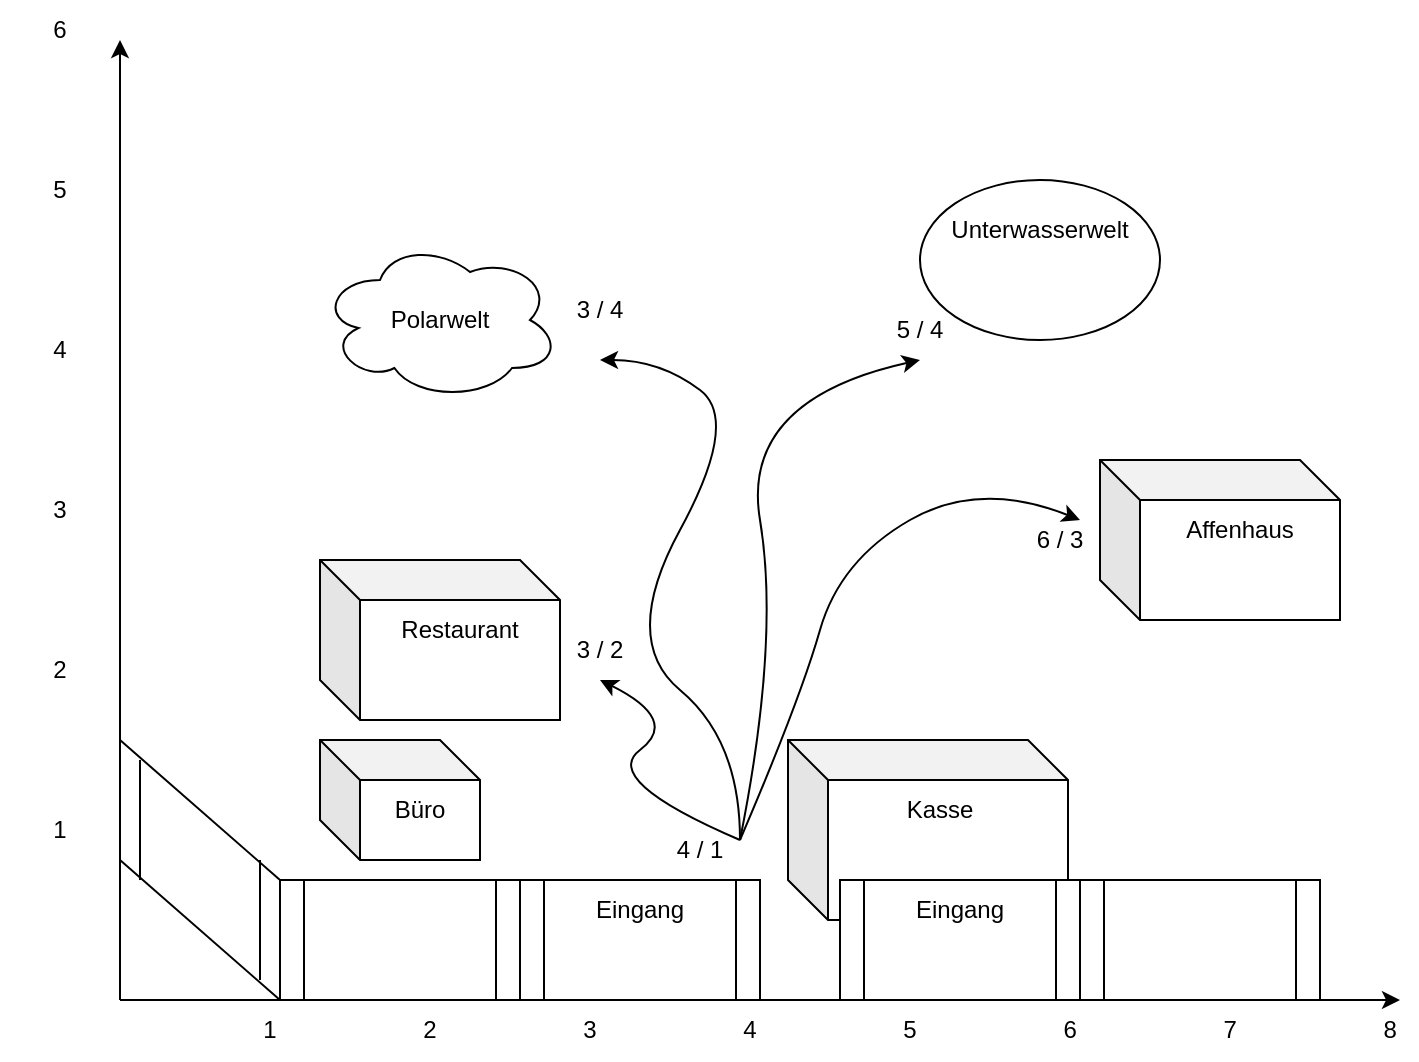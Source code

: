 <mxfile version="22.1.17" type="device">
  <diagram id="ijzCBybh7wAbbYeDk4NV" name="Seite-1">
    <mxGraphModel dx="1290" dy="1734" grid="1" gridSize="10" guides="1" tooltips="1" connect="1" arrows="1" fold="1" page="1" pageScale="1" pageWidth="827" pageHeight="1169" math="0" shadow="0">
      <root>
        <mxCell id="0" />
        <mxCell id="1" parent="0" />
        <mxCell id="izRF5nWKzePCxABsb8W9-1" value="" style="endArrow=classic;html=1;rounded=0;" parent="1" edge="1">
          <mxGeometry width="50" height="50" relative="1" as="geometry">
            <mxPoint x="80" y="440" as="sourcePoint" />
            <mxPoint x="720" y="440" as="targetPoint" />
          </mxGeometry>
        </mxCell>
        <mxCell id="izRF5nWKzePCxABsb8W9-3" value="1&lt;span style=&quot;white-space: pre;&quot;&gt;&#x9;&lt;/span&gt;&lt;span style=&quot;white-space: pre;&quot;&gt;&#x9;&lt;/span&gt;&lt;span style=&quot;white-space: pre;&quot;&gt;&#x9;&lt;/span&gt;2&lt;span style=&quot;white-space: pre;&quot;&gt;&#x9;&lt;/span&gt;&lt;span style=&quot;white-space: pre;&quot;&gt;&#x9;&lt;/span&gt;&lt;span style=&quot;white-space: pre;&quot;&gt;&#x9;&lt;/span&gt;3&lt;span style=&quot;white-space: pre;&quot;&gt;&#x9;&lt;/span&gt;&lt;span style=&quot;white-space: pre;&quot;&gt;&#x9;&lt;/span&gt;&lt;span style=&quot;white-space: pre;&quot;&gt;&#x9;&lt;/span&gt;4&lt;span style=&quot;white-space: pre;&quot;&gt;&#x9;&lt;/span&gt;&lt;span style=&quot;white-space: pre;&quot;&gt;&#x9;&lt;/span&gt;&lt;span style=&quot;white-space: pre;&quot;&gt;&#x9;&lt;/span&gt;5&lt;span style=&quot;white-space: pre;&quot;&gt;&#x9;&lt;/span&gt;&lt;span style=&quot;white-space: pre;&quot;&gt;&#x9;&lt;/span&gt;&lt;span style=&quot;white-space: pre;&quot;&gt;&#x9;&lt;/span&gt;6&lt;span style=&quot;white-space: pre;&quot;&gt;&#x9;&lt;/span&gt;&lt;span style=&quot;white-space: pre;&quot;&gt;&#x9;&lt;/span&gt;&lt;span style=&quot;white-space: pre;&quot;&gt;&#x9;&lt;/span&gt;7&lt;span style=&quot;white-space: pre;&quot;&gt;&#x9;&lt;/span&gt;&lt;span style=&quot;white-space: pre;&quot;&gt;&#x9;&lt;/span&gt;&lt;span style=&quot;white-space: pre;&quot;&gt;&#x9;&lt;/span&gt;8" style="text;html=1;strokeColor=none;fillColor=none;align=center;verticalAlign=middle;whiteSpace=wrap;rounded=0;" parent="1" vertex="1">
          <mxGeometry x="290" y="440" width="290" height="30" as="geometry" />
        </mxCell>
        <mxCell id="izRF5nWKzePCxABsb8W9-4" value="" style="endArrow=classic;html=1;rounded=0;" parent="1" edge="1">
          <mxGeometry width="50" height="50" relative="1" as="geometry">
            <mxPoint x="80" y="440" as="sourcePoint" />
            <mxPoint x="80" y="-40" as="targetPoint" />
          </mxGeometry>
        </mxCell>
        <mxCell id="izRF5nWKzePCxABsb8W9-6" value="1" style="text;html=1;strokeColor=none;fillColor=none;align=center;verticalAlign=middle;whiteSpace=wrap;rounded=0;" parent="1" vertex="1">
          <mxGeometry x="20" y="340" width="60" height="30" as="geometry" />
        </mxCell>
        <mxCell id="izRF5nWKzePCxABsb8W9-7" value="2" style="text;html=1;strokeColor=none;fillColor=none;align=center;verticalAlign=middle;whiteSpace=wrap;rounded=0;" parent="1" vertex="1">
          <mxGeometry x="20" y="260" width="60" height="30" as="geometry" />
        </mxCell>
        <mxCell id="izRF5nWKzePCxABsb8W9-8" value="3" style="text;html=1;strokeColor=none;fillColor=none;align=center;verticalAlign=middle;whiteSpace=wrap;rounded=0;" parent="1" vertex="1">
          <mxGeometry x="20" y="180" width="60" height="30" as="geometry" />
        </mxCell>
        <mxCell id="izRF5nWKzePCxABsb8W9-9" value="4" style="text;html=1;strokeColor=none;fillColor=none;align=center;verticalAlign=middle;whiteSpace=wrap;rounded=0;" parent="1" vertex="1">
          <mxGeometry x="20" y="100" width="60" height="30" as="geometry" />
        </mxCell>
        <mxCell id="izRF5nWKzePCxABsb8W9-10" value="5" style="text;html=1;strokeColor=none;fillColor=none;align=center;verticalAlign=middle;whiteSpace=wrap;rounded=0;" parent="1" vertex="1">
          <mxGeometry x="20" y="20" width="60" height="30" as="geometry" />
        </mxCell>
        <mxCell id="izRF5nWKzePCxABsb8W9-11" value="6" style="text;html=1;strokeColor=none;fillColor=none;align=center;verticalAlign=middle;whiteSpace=wrap;rounded=0;" parent="1" vertex="1">
          <mxGeometry x="20" y="-60" width="60" height="30" as="geometry" />
        </mxCell>
        <mxCell id="izRF5nWKzePCxABsb8W9-12" value="" style="shape=cube;whiteSpace=wrap;html=1;boundedLbl=1;backgroundOutline=1;darkOpacity=0.05;darkOpacity2=0.1;" parent="1" vertex="1">
          <mxGeometry x="414" y="310" width="140" height="90" as="geometry" />
        </mxCell>
        <mxCell id="izRF5nWKzePCxABsb8W9-14" value="" style="shape=process;whiteSpace=wrap;html=1;backgroundOutline=1;" parent="1" vertex="1">
          <mxGeometry x="280" y="380" width="120" height="60" as="geometry" />
        </mxCell>
        <mxCell id="izRF5nWKzePCxABsb8W9-15" value="Eingang" style="text;html=1;strokeColor=none;fillColor=none;align=center;verticalAlign=middle;whiteSpace=wrap;rounded=0;" parent="1" vertex="1">
          <mxGeometry x="310" y="380" width="60" height="30" as="geometry" />
        </mxCell>
        <mxCell id="izRF5nWKzePCxABsb8W9-20" value="" style="shape=process;whiteSpace=wrap;html=1;backgroundOutline=1;" parent="1" vertex="1">
          <mxGeometry x="440" y="380" width="120" height="60" as="geometry" />
        </mxCell>
        <mxCell id="izRF5nWKzePCxABsb8W9-21" value="Eingang" style="text;html=1;strokeColor=none;fillColor=none;align=center;verticalAlign=middle;whiteSpace=wrap;rounded=0;" parent="1" vertex="1">
          <mxGeometry x="470" y="380" width="60" height="30" as="geometry" />
        </mxCell>
        <mxCell id="izRF5nWKzePCxABsb8W9-22" value="Kasse" style="text;html=1;strokeColor=none;fillColor=none;align=center;verticalAlign=middle;whiteSpace=wrap;rounded=0;" parent="1" vertex="1">
          <mxGeometry x="460" y="330" width="60" height="30" as="geometry" />
        </mxCell>
        <mxCell id="izRF5nWKzePCxABsb8W9-23" value="" style="shape=cube;whiteSpace=wrap;html=1;boundedLbl=1;backgroundOutline=1;darkOpacity=0.05;darkOpacity2=0.1;" parent="1" vertex="1">
          <mxGeometry x="570" y="170" width="120" height="80" as="geometry" />
        </mxCell>
        <mxCell id="izRF5nWKzePCxABsb8W9-24" value="Affenhaus" style="text;html=1;strokeColor=none;fillColor=none;align=center;verticalAlign=middle;whiteSpace=wrap;rounded=0;" parent="1" vertex="1">
          <mxGeometry x="610" y="190" width="60" height="30" as="geometry" />
        </mxCell>
        <mxCell id="izRF5nWKzePCxABsb8W9-25" value="" style="ellipse;whiteSpace=wrap;html=1;" parent="1" vertex="1">
          <mxGeometry x="480" y="30" width="120" height="80" as="geometry" />
        </mxCell>
        <mxCell id="izRF5nWKzePCxABsb8W9-26" value="Unterwasserwelt" style="text;html=1;strokeColor=none;fillColor=none;align=center;verticalAlign=middle;whiteSpace=wrap;rounded=0;" parent="1" vertex="1">
          <mxGeometry x="510" y="40" width="60" height="30" as="geometry" />
        </mxCell>
        <mxCell id="izRF5nWKzePCxABsb8W9-27" value="Polarwelt" style="ellipse;shape=cloud;whiteSpace=wrap;html=1;" parent="1" vertex="1">
          <mxGeometry x="180" y="60" width="120" height="80" as="geometry" />
        </mxCell>
        <mxCell id="izRF5nWKzePCxABsb8W9-28" value="" style="curved=1;endArrow=classic;html=1;rounded=0;" parent="1" edge="1">
          <mxGeometry width="50" height="50" relative="1" as="geometry">
            <mxPoint x="390" y="360" as="sourcePoint" />
            <mxPoint x="560" y="200" as="targetPoint" />
            <Array as="points">
              <mxPoint x="420" y="290" />
              <mxPoint x="440" y="220" />
              <mxPoint x="510" y="180" />
            </Array>
          </mxGeometry>
        </mxCell>
        <mxCell id="izRF5nWKzePCxABsb8W9-29" value="" style="curved=1;endArrow=classic;html=1;rounded=0;" parent="1" edge="1">
          <mxGeometry width="50" height="50" relative="1" as="geometry">
            <mxPoint x="390" y="360" as="sourcePoint" />
            <mxPoint x="320" y="120" as="targetPoint" />
            <Array as="points">
              <mxPoint x="390" y="310" />
              <mxPoint x="330" y="260" />
              <mxPoint x="390" y="150" />
              <mxPoint x="350" y="120" />
            </Array>
          </mxGeometry>
        </mxCell>
        <mxCell id="izRF5nWKzePCxABsb8W9-30" value="" style="curved=1;endArrow=classic;html=1;rounded=0;" parent="1" edge="1">
          <mxGeometry width="50" height="50" relative="1" as="geometry">
            <mxPoint x="390" y="360" as="sourcePoint" />
            <mxPoint x="480" y="120" as="targetPoint" />
            <Array as="points">
              <mxPoint x="410" y="260" />
              <mxPoint x="390" y="140" />
            </Array>
          </mxGeometry>
        </mxCell>
        <mxCell id="C1rJMqkZUs_s5uvwklkA-1" value="" style="shape=cube;whiteSpace=wrap;html=1;boundedLbl=1;backgroundOutline=1;darkOpacity=0.05;darkOpacity2=0.1;" vertex="1" parent="1">
          <mxGeometry x="180" y="310" width="80" height="60" as="geometry" />
        </mxCell>
        <mxCell id="C1rJMqkZUs_s5uvwklkA-2" value="" style="shape=process;whiteSpace=wrap;html=1;backgroundOutline=1;" vertex="1" parent="1">
          <mxGeometry x="160" y="380" width="120" height="60" as="geometry" />
        </mxCell>
        <mxCell id="C1rJMqkZUs_s5uvwklkA-3" value="" style="endArrow=none;html=1;rounded=0;exitX=0;exitY=1;exitDx=0;exitDy=0;entryX=1;entryY=1;entryDx=0;entryDy=0;" edge="1" parent="1" source="C1rJMqkZUs_s5uvwklkA-2" target="izRF5nWKzePCxABsb8W9-6">
          <mxGeometry width="50" height="50" relative="1" as="geometry">
            <mxPoint x="390" y="200" as="sourcePoint" />
            <mxPoint x="80" y="380" as="targetPoint" />
          </mxGeometry>
        </mxCell>
        <mxCell id="C1rJMqkZUs_s5uvwklkA-4" value="" style="endArrow=none;html=1;rounded=0;exitX=0;exitY=0;exitDx=0;exitDy=0;" edge="1" parent="1" source="C1rJMqkZUs_s5uvwklkA-2">
          <mxGeometry width="50" height="50" relative="1" as="geometry">
            <mxPoint x="390" y="200" as="sourcePoint" />
            <mxPoint x="80" y="310" as="targetPoint" />
          </mxGeometry>
        </mxCell>
        <mxCell id="C1rJMqkZUs_s5uvwklkA-5" value="" style="endArrow=none;html=1;rounded=0;" edge="1" parent="1">
          <mxGeometry width="50" height="50" relative="1" as="geometry">
            <mxPoint x="150" y="430" as="sourcePoint" />
            <mxPoint x="150" y="370" as="targetPoint" />
          </mxGeometry>
        </mxCell>
        <mxCell id="C1rJMqkZUs_s5uvwklkA-6" value="" style="endArrow=none;html=1;rounded=0;" edge="1" parent="1">
          <mxGeometry width="50" height="50" relative="1" as="geometry">
            <mxPoint x="90" y="380" as="sourcePoint" />
            <mxPoint x="90" y="320" as="targetPoint" />
          </mxGeometry>
        </mxCell>
        <mxCell id="C1rJMqkZUs_s5uvwklkA-7" value="Büro" style="text;html=1;strokeColor=none;fillColor=none;align=center;verticalAlign=middle;whiteSpace=wrap;rounded=0;" vertex="1" parent="1">
          <mxGeometry x="200" y="330" width="60" height="30" as="geometry" />
        </mxCell>
        <mxCell id="C1rJMqkZUs_s5uvwklkA-8" value="" style="shape=cube;whiteSpace=wrap;html=1;boundedLbl=1;backgroundOutline=1;darkOpacity=0.05;darkOpacity2=0.1;" vertex="1" parent="1">
          <mxGeometry x="180" y="220" width="120" height="80" as="geometry" />
        </mxCell>
        <mxCell id="C1rJMqkZUs_s5uvwklkA-9" value="" style="curved=1;endArrow=classic;html=1;rounded=0;" edge="1" parent="1">
          <mxGeometry width="50" height="50" relative="1" as="geometry">
            <mxPoint x="390" y="360" as="sourcePoint" />
            <mxPoint x="320" y="280" as="targetPoint" />
            <Array as="points">
              <mxPoint x="320" y="330" />
              <mxPoint x="360" y="300" />
            </Array>
          </mxGeometry>
        </mxCell>
        <mxCell id="C1rJMqkZUs_s5uvwklkA-10" value="Restaurant" style="text;html=1;strokeColor=none;fillColor=none;align=center;verticalAlign=middle;whiteSpace=wrap;rounded=0;" vertex="1" parent="1">
          <mxGeometry x="220" y="240" width="60" height="30" as="geometry" />
        </mxCell>
        <mxCell id="C1rJMqkZUs_s5uvwklkA-11" value="" style="shape=process;whiteSpace=wrap;html=1;backgroundOutline=1;" vertex="1" parent="1">
          <mxGeometry x="560" y="380" width="120" height="60" as="geometry" />
        </mxCell>
        <mxCell id="C1rJMqkZUs_s5uvwklkA-14" value="3 / 4" style="text;html=1;strokeColor=none;fillColor=none;align=center;verticalAlign=middle;whiteSpace=wrap;rounded=0;" vertex="1" parent="1">
          <mxGeometry x="290" y="80" width="60" height="30" as="geometry" />
        </mxCell>
        <mxCell id="C1rJMqkZUs_s5uvwklkA-15" value="3 / 2" style="text;html=1;strokeColor=none;fillColor=none;align=center;verticalAlign=middle;whiteSpace=wrap;rounded=0;" vertex="1" parent="1">
          <mxGeometry x="290" y="250" width="60" height="30" as="geometry" />
        </mxCell>
        <mxCell id="C1rJMqkZUs_s5uvwklkA-16" value="6 / 3" style="text;html=1;strokeColor=none;fillColor=none;align=center;verticalAlign=middle;whiteSpace=wrap;rounded=0;" vertex="1" parent="1">
          <mxGeometry x="520" y="195" width="60" height="30" as="geometry" />
        </mxCell>
        <mxCell id="C1rJMqkZUs_s5uvwklkA-17" value="5 / 4" style="text;html=1;strokeColor=none;fillColor=none;align=center;verticalAlign=middle;whiteSpace=wrap;rounded=0;" vertex="1" parent="1">
          <mxGeometry x="450" y="90" width="60" height="30" as="geometry" />
        </mxCell>
        <mxCell id="C1rJMqkZUs_s5uvwklkA-18" value="4 / 1" style="text;html=1;strokeColor=none;fillColor=none;align=center;verticalAlign=middle;whiteSpace=wrap;rounded=0;" vertex="1" parent="1">
          <mxGeometry x="340" y="350" width="60" height="30" as="geometry" />
        </mxCell>
      </root>
    </mxGraphModel>
  </diagram>
</mxfile>
